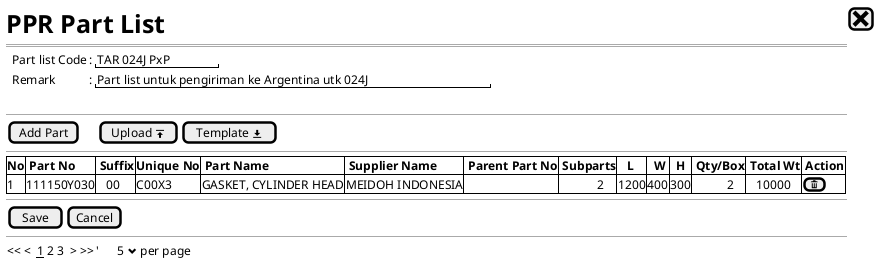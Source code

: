 @startsalt
{
  <size:25><b>PPR Part List|[<size:25><&x>]|*
  ==
  {
    .|Part list Code |: |" TAR 024J PxP  "|*
    .|Remark         |: |" Part list untuk pengiriman ke Argentina utk 024J"|*
  }
  .
  --
  {
    |[Add Part] |.|.|.|[Upload <&data-transfer-upload>]| [Template <&data-transfer-download>]|* 
  }
  --
  {#
    |<b>No|<b> Part No  |<b> Suffix | <b>Unique No | <b> Part Name                  |<b> Supplier Name    |<b> Parent Part No |<b> Subparts |   <b>L |  <b>W  |  <b>H  |<b> Qty/Box  |<b> Total Wt |<b> Action |*
    |1 |111150Y030      |   00      | C00X3        |GASKET, CYLINDER HEAD           | MEIDOH INDONESIA    |.                  |            2| 1200   | 400    | 300    |            2|    10000     |[<&trash>] |*
  }
  --
  {[ Save ] | [Cancel]}
  --
  {
  << <  __1__ 2 3  > >>  |'      5 <&chevron-bottom> per page |*
  }
}
@@endsalt



